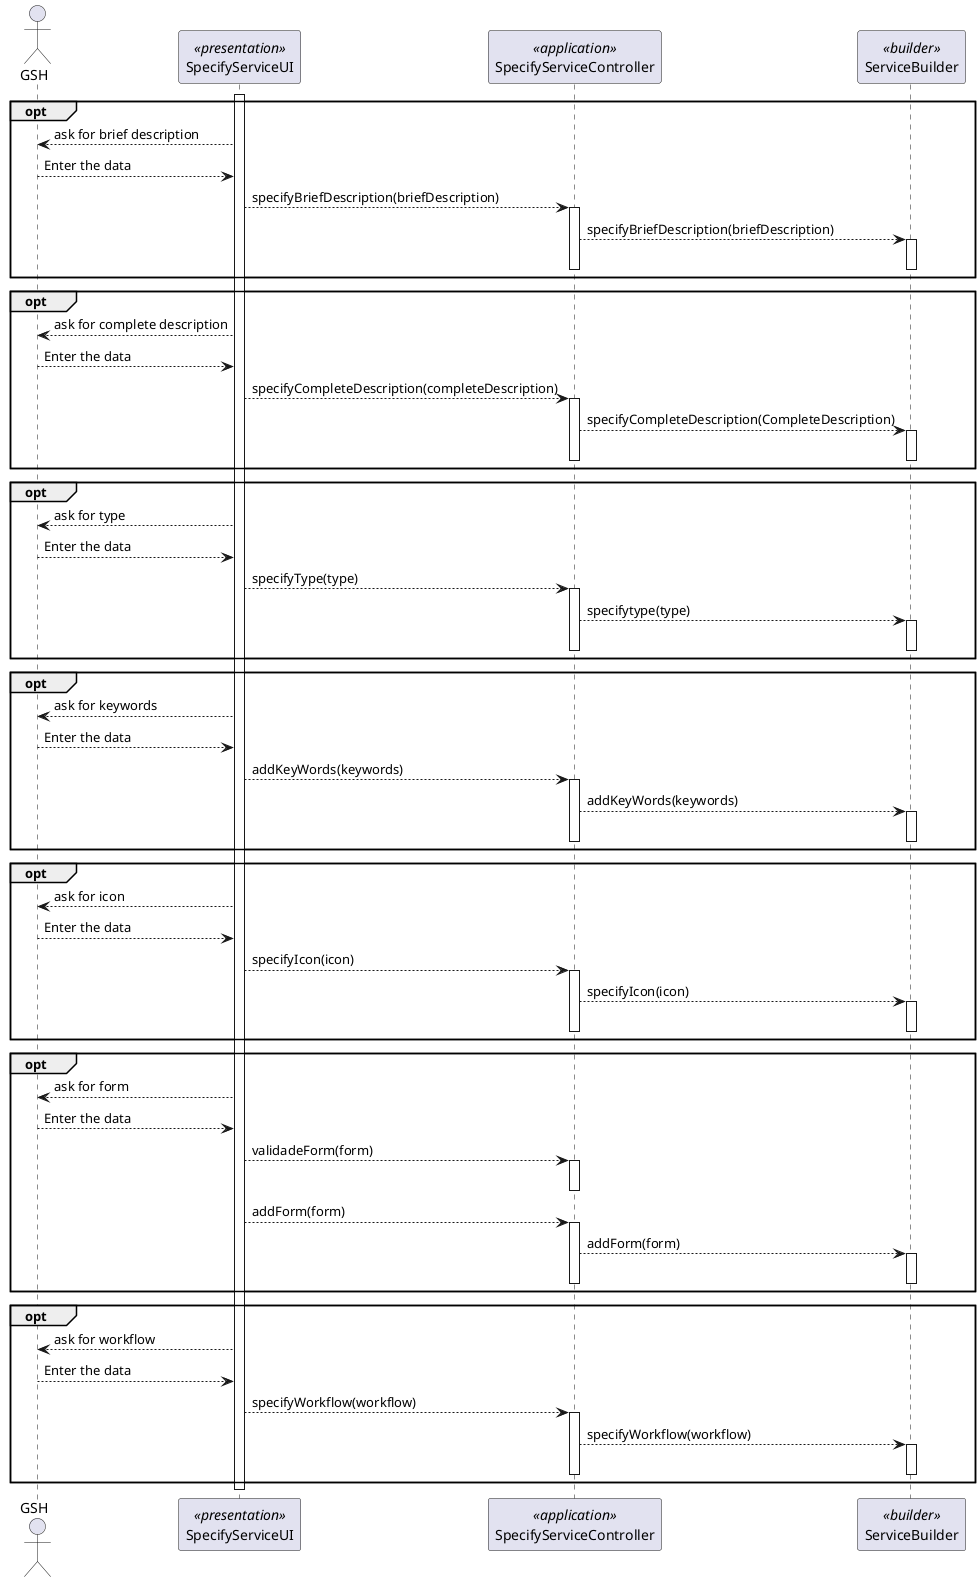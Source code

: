 @startuml

actor GSH as Actor
participant SpecifyServiceUI as UI <<presentation>>
participant SpecifyServiceController as Controller <<application>>
participant ServiceBuilder as Builder <<builder>>

activate UI

opt
UI-->Actor: ask for brief description
Actor-->UI: Enter the data

UI-->Controller: specifyBriefDescription(briefDescription)
activate Controller

Controller-->Builder: specifyBriefDescription(briefDescription)
activate Builder

deactivate Builder
deactivate Controller

end

opt
UI-->Actor: ask for complete description
Actor-->UI: Enter the data

UI-->Controller: specifyCompleteDescription(completeDescription)
activate Controller

Controller-->Builder: specifyCompleteDescription(CompleteDescription)
activate Builder
deactivate Builder
deactivate Controller

end

opt
UI-->Actor: ask for type
Actor-->UI: Enter the data

UI-->Controller: specifyType(type)
activate Controller

Controller-->Builder: specifytype(type)
activate Builder

deactivate Builder
deactivate Controller

end

opt
UI-->Actor: ask for keywords
Actor-->UI: Enter the data

UI-->Controller: addKeyWords(keywords)
activate Controller

Controller-->Builder: addKeyWords(keywords)
activate Builder

deactivate Builder
deactivate Controller

end

opt
UI-->Actor: ask for icon
Actor-->UI: Enter the data

UI-->Controller: specifyIcon(icon)
activate Controller

Controller-->Builder: specifyIcon(icon)
activate Builder

deactivate Builder
deactivate Controller

end

opt
UI-->Actor: ask for form
Actor-->UI: Enter the data

UI-->Controller: validadeForm(form)
activate Controller
deactivate Controller
UI-->Controller: addForm(form)
activate Controller
Controller-->Builder: addForm(form)
activate Builder

deactivate Builder
deactivate Controller

end

opt
UI-->Actor: ask for workflow
Actor-->UI: Enter the data

UI-->Controller: specifyWorkflow(workflow)
activate Controller
Controller-->Builder: specifyWorkflow(workflow)
activate Builder

deactivate Builder
deactivate Controller

end

deactivate UI

@enduml
